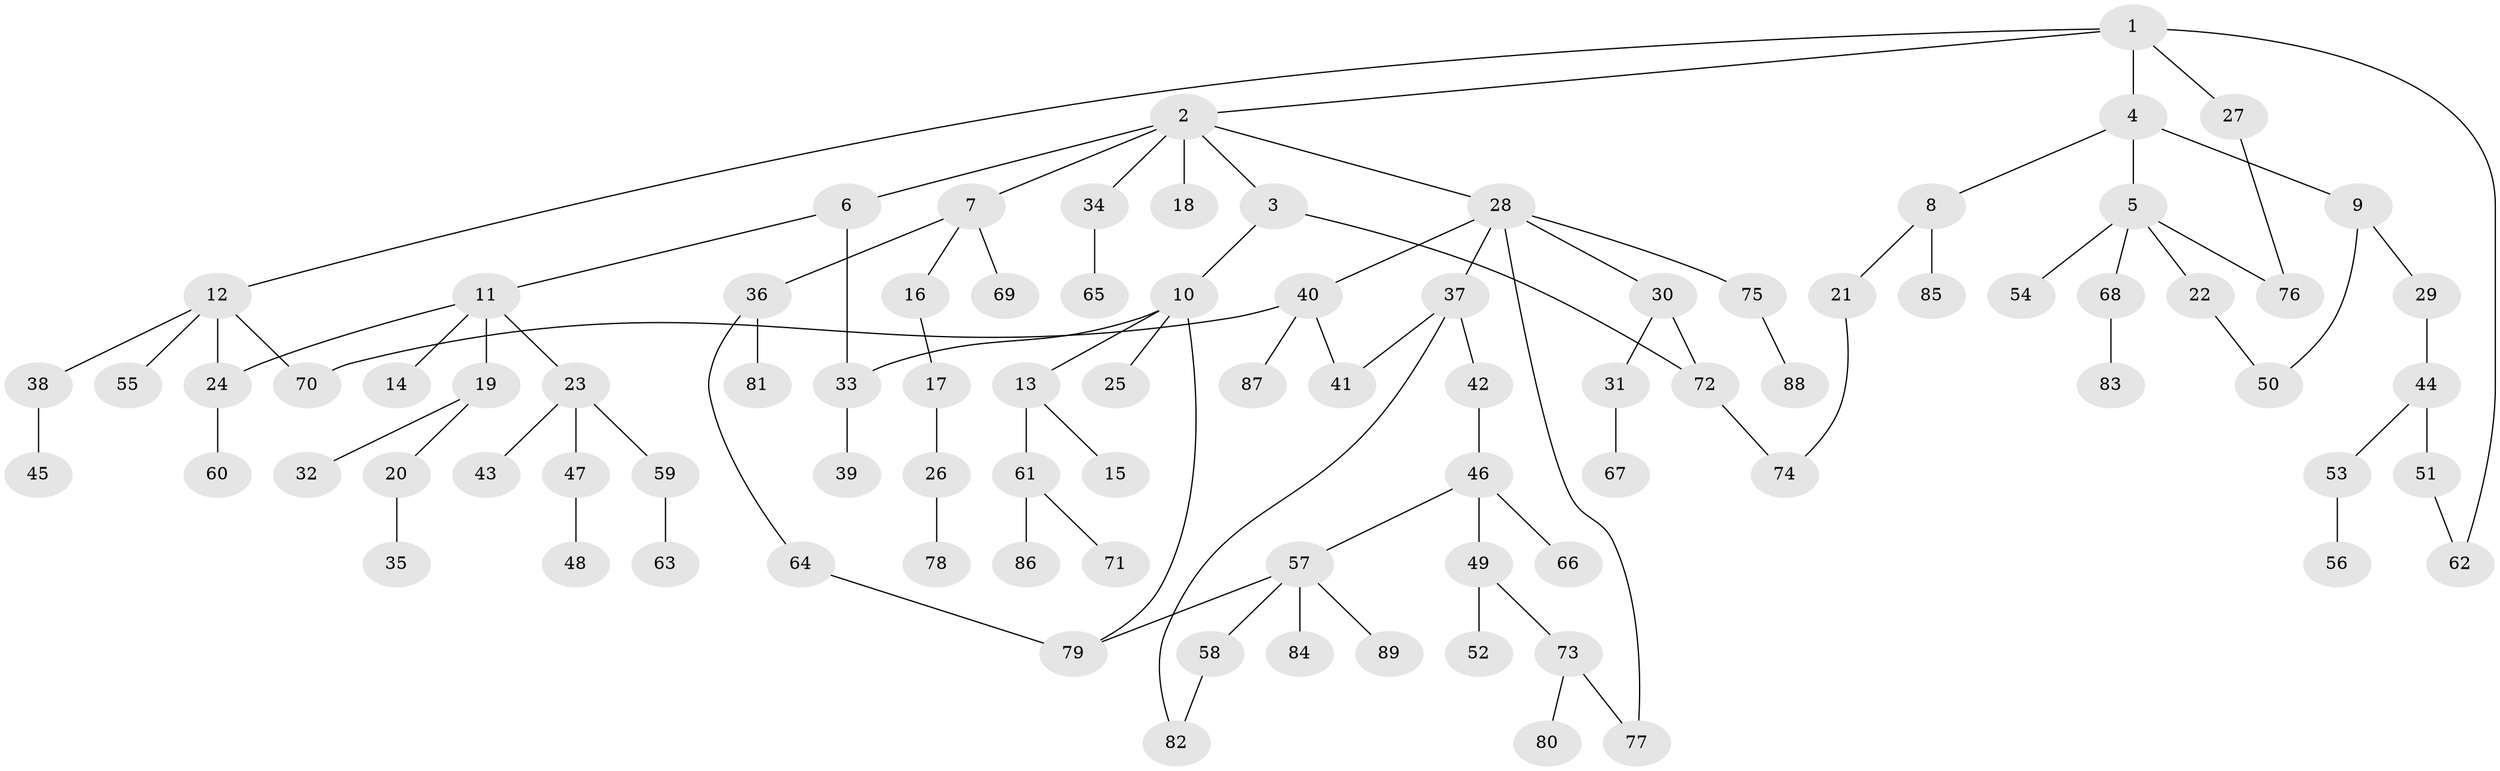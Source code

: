 // Generated by graph-tools (version 1.1) at 2025/42/03/09/25 04:42:21]
// undirected, 89 vertices, 101 edges
graph export_dot {
graph [start="1"]
  node [color=gray90,style=filled];
  1;
  2;
  3;
  4;
  5;
  6;
  7;
  8;
  9;
  10;
  11;
  12;
  13;
  14;
  15;
  16;
  17;
  18;
  19;
  20;
  21;
  22;
  23;
  24;
  25;
  26;
  27;
  28;
  29;
  30;
  31;
  32;
  33;
  34;
  35;
  36;
  37;
  38;
  39;
  40;
  41;
  42;
  43;
  44;
  45;
  46;
  47;
  48;
  49;
  50;
  51;
  52;
  53;
  54;
  55;
  56;
  57;
  58;
  59;
  60;
  61;
  62;
  63;
  64;
  65;
  66;
  67;
  68;
  69;
  70;
  71;
  72;
  73;
  74;
  75;
  76;
  77;
  78;
  79;
  80;
  81;
  82;
  83;
  84;
  85;
  86;
  87;
  88;
  89;
  1 -- 2;
  1 -- 4;
  1 -- 12;
  1 -- 27;
  1 -- 62;
  2 -- 3;
  2 -- 6;
  2 -- 7;
  2 -- 18;
  2 -- 28;
  2 -- 34;
  3 -- 10;
  3 -- 72;
  4 -- 5;
  4 -- 8;
  4 -- 9;
  5 -- 22;
  5 -- 54;
  5 -- 68;
  5 -- 76;
  6 -- 11;
  6 -- 33;
  7 -- 16;
  7 -- 36;
  7 -- 69;
  8 -- 21;
  8 -- 85;
  9 -- 29;
  9 -- 50;
  10 -- 13;
  10 -- 25;
  10 -- 33;
  10 -- 79;
  11 -- 14;
  11 -- 19;
  11 -- 23;
  11 -- 24;
  12 -- 38;
  12 -- 55;
  12 -- 24;
  12 -- 70;
  13 -- 15;
  13 -- 61;
  16 -- 17;
  17 -- 26;
  19 -- 20;
  19 -- 32;
  20 -- 35;
  21 -- 74;
  22 -- 50;
  23 -- 43;
  23 -- 47;
  23 -- 59;
  24 -- 60;
  26 -- 78;
  27 -- 76;
  28 -- 30;
  28 -- 37;
  28 -- 40;
  28 -- 75;
  28 -- 77;
  29 -- 44;
  30 -- 31;
  30 -- 72;
  31 -- 67;
  33 -- 39;
  34 -- 65;
  36 -- 64;
  36 -- 81;
  37 -- 41;
  37 -- 42;
  37 -- 82;
  38 -- 45;
  40 -- 70;
  40 -- 87;
  40 -- 41;
  42 -- 46;
  44 -- 51;
  44 -- 53;
  46 -- 49;
  46 -- 57;
  46 -- 66;
  47 -- 48;
  49 -- 52;
  49 -- 73;
  51 -- 62;
  53 -- 56;
  57 -- 58;
  57 -- 79;
  57 -- 84;
  57 -- 89;
  58 -- 82;
  59 -- 63;
  61 -- 71;
  61 -- 86;
  64 -- 79;
  68 -- 83;
  72 -- 74;
  73 -- 77;
  73 -- 80;
  75 -- 88;
}
